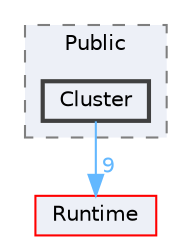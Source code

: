 digraph "Cluster"
{
 // INTERACTIVE_SVG=YES
 // LATEX_PDF_SIZE
  bgcolor="transparent";
  edge [fontname=Helvetica,fontsize=10,labelfontname=Helvetica,labelfontsize=10];
  node [fontname=Helvetica,fontsize=10,shape=box,height=0.2,width=0.4];
  compound=true
  subgraph clusterdir_6e05641ffcfc9ae0b079389a73e4a72c {
    graph [ bgcolor="#edf0f7", pencolor="grey50", label="Public", fontname=Helvetica,fontsize=10 style="filled,dashed", URL="dir_6e05641ffcfc9ae0b079389a73e4a72c.html",tooltip=""]
  dir_b3c2e61da9dd4bd7c27e2548babed814 [label="Cluster", fillcolor="#edf0f7", color="grey25", style="filled,bold", URL="dir_b3c2e61da9dd4bd7c27e2548babed814.html",tooltip=""];
  }
  dir_7536b172fbd480bfd146a1b1acd6856b [label="Runtime", fillcolor="#edf0f7", color="red", style="filled", URL="dir_7536b172fbd480bfd146a1b1acd6856b.html",tooltip=""];
  dir_b3c2e61da9dd4bd7c27e2548babed814->dir_7536b172fbd480bfd146a1b1acd6856b [headlabel="9", labeldistance=1.5 headhref="dir_000199_000984.html" href="dir_000199_000984.html" color="steelblue1" fontcolor="steelblue1"];
}
